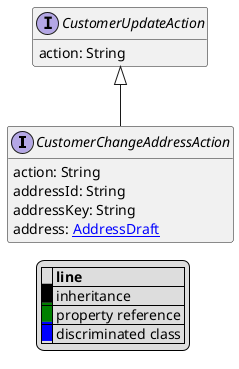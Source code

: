 @startuml

hide empty fields
hide empty methods
legend
|= |= line |
|<back:black>   </back>| inheritance |
|<back:green>   </back>| property reference |
|<back:blue>   </back>| discriminated class |
endlegend
interface CustomerChangeAddressAction [[CustomerChangeAddressAction.svg]] extends CustomerUpdateAction {
    action: String
    addressId: String
    addressKey: String
    address: [[AddressDraft.svg AddressDraft]]
}
interface CustomerUpdateAction [[CustomerUpdateAction.svg]]  {
    action: String
}





@enduml
